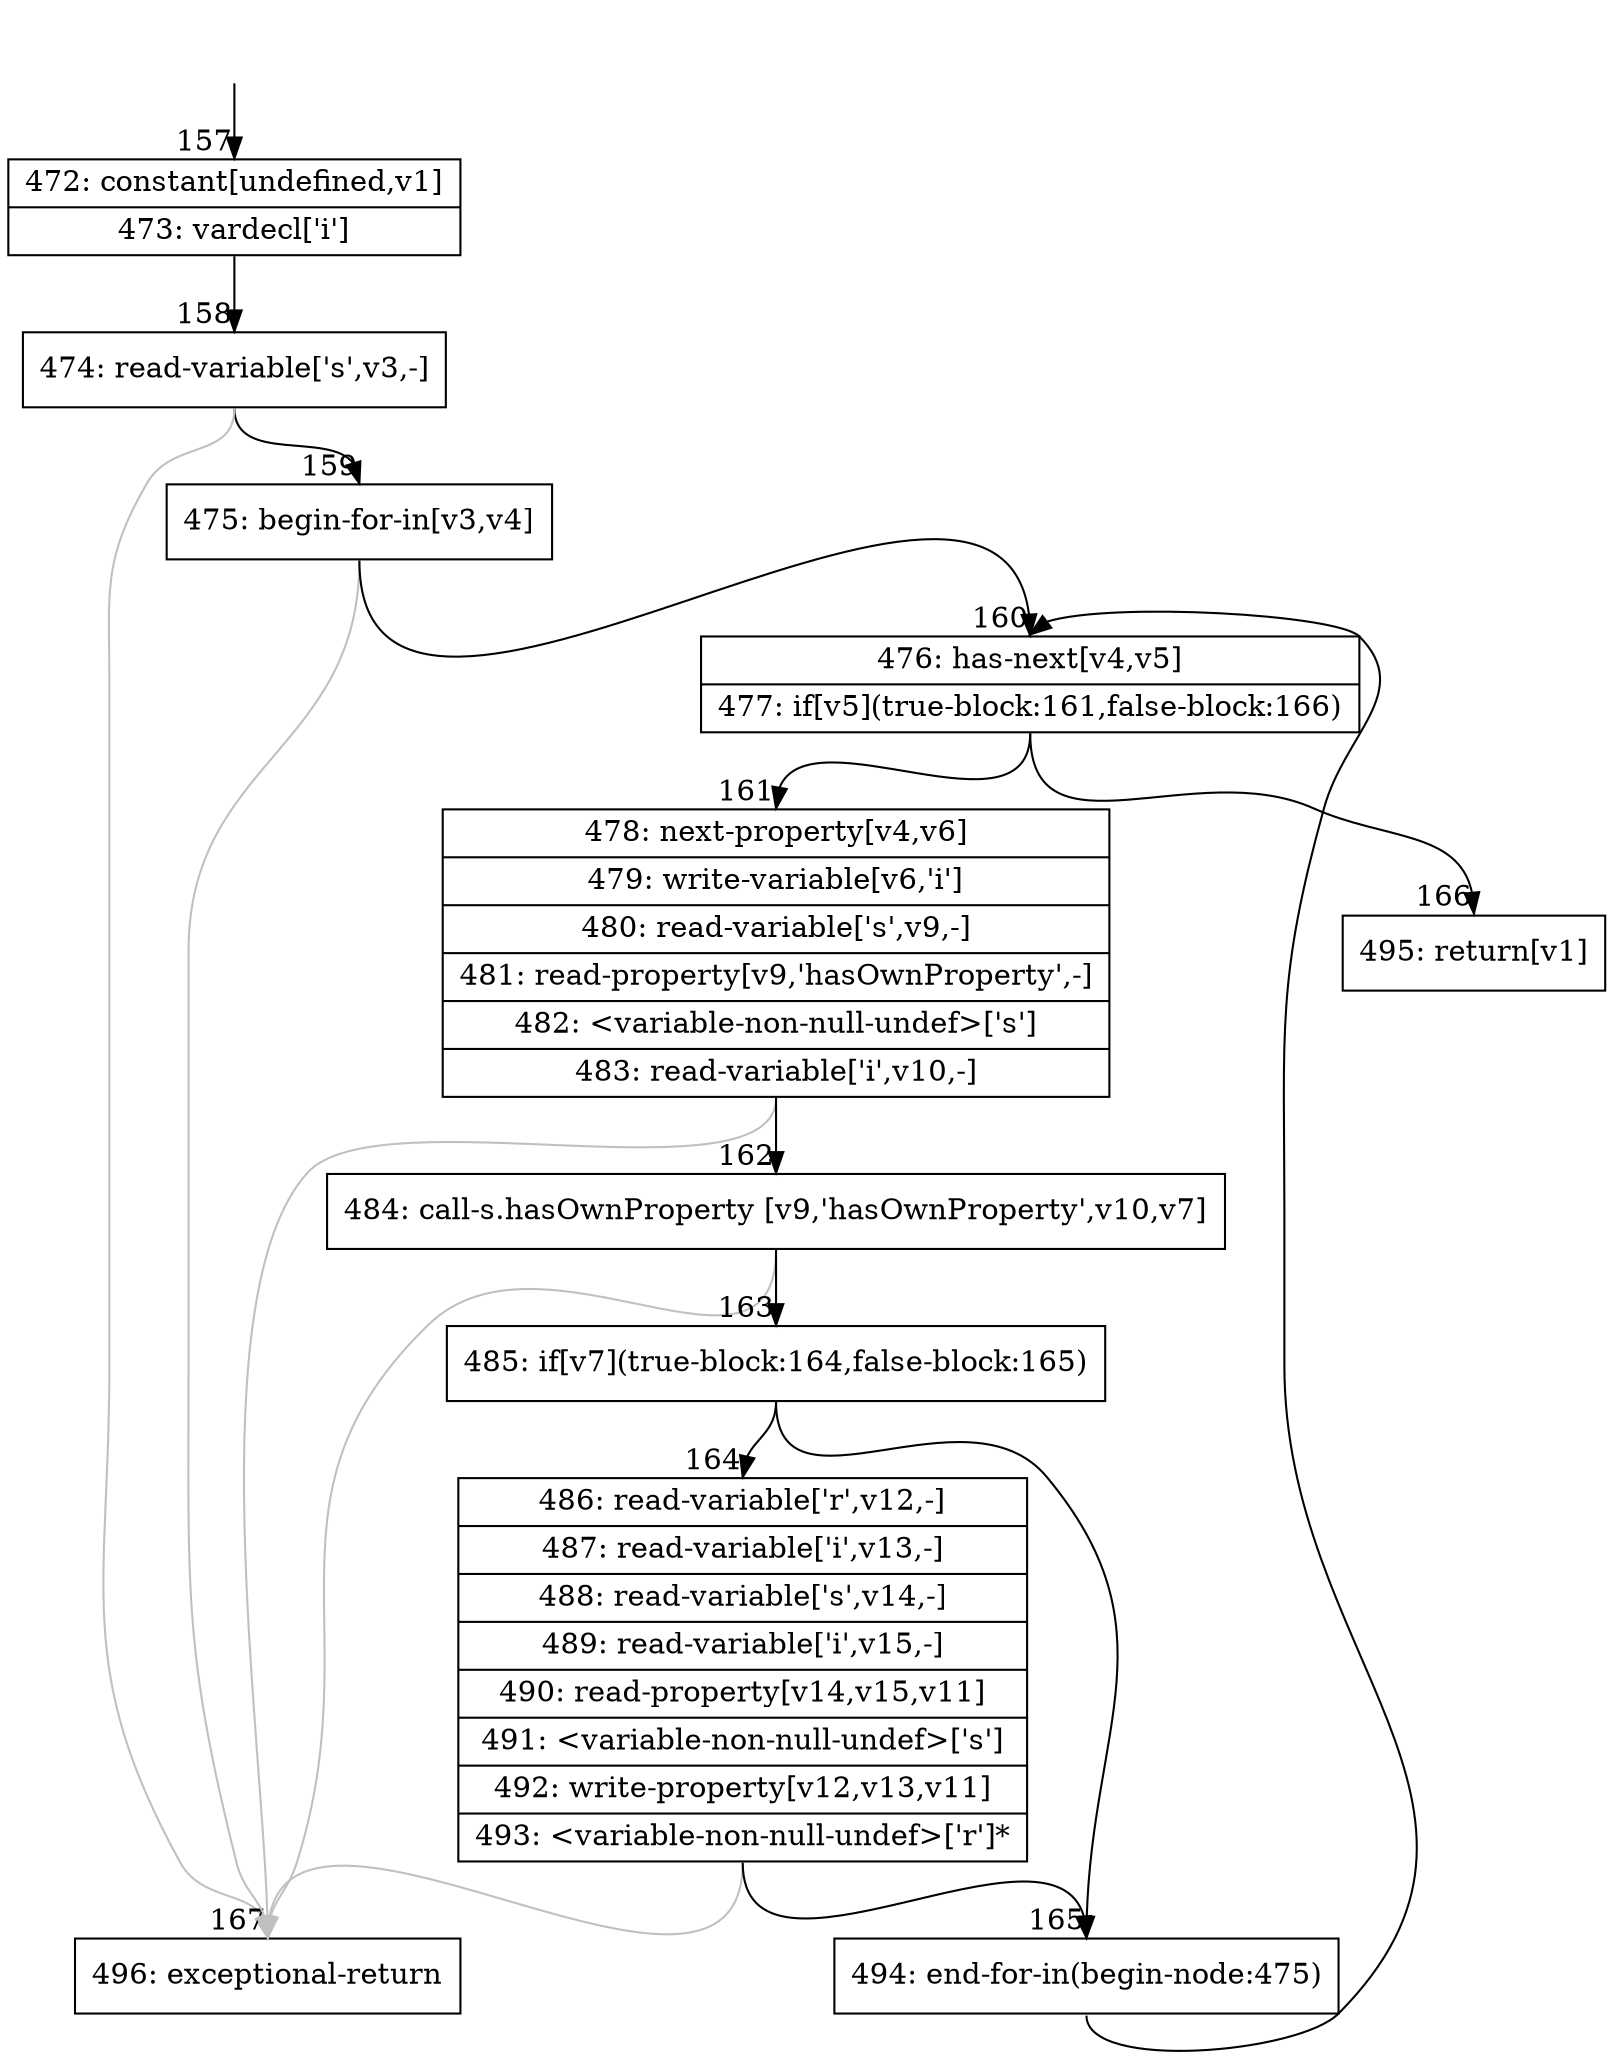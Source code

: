 digraph {
rankdir="TD"
BB_entry10[shape=none,label=""];
BB_entry10 -> BB157 [tailport=s, headport=n, headlabel="    157"]
BB157 [shape=record label="{472: constant[undefined,v1]|473: vardecl['i']}" ] 
BB157 -> BB158 [tailport=s, headport=n, headlabel="      158"]
BB158 [shape=record label="{474: read-variable['s',v3,-]}" ] 
BB158 -> BB159 [tailport=s, headport=n, headlabel="      159"]
BB158 -> BB167 [tailport=s, headport=n, color=gray, headlabel="      167"]
BB159 [shape=record label="{475: begin-for-in[v3,v4]}" ] 
BB159 -> BB160 [tailport=s, headport=n, headlabel="      160"]
BB159 -> BB167 [tailport=s, headport=n, color=gray]
BB160 [shape=record label="{476: has-next[v4,v5]|477: if[v5](true-block:161,false-block:166)}" ] 
BB160 -> BB161 [tailport=s, headport=n, headlabel="      161"]
BB160 -> BB166 [tailport=s, headport=n, headlabel="      166"]
BB161 [shape=record label="{478: next-property[v4,v6]|479: write-variable[v6,'i']|480: read-variable['s',v9,-]|481: read-property[v9,'hasOwnProperty',-]|482: \<variable-non-null-undef\>['s']|483: read-variable['i',v10,-]}" ] 
BB161 -> BB162 [tailport=s, headport=n, headlabel="      162"]
BB161 -> BB167 [tailport=s, headport=n, color=gray]
BB162 [shape=record label="{484: call-s.hasOwnProperty [v9,'hasOwnProperty',v10,v7]}" ] 
BB162 -> BB163 [tailport=s, headport=n, headlabel="      163"]
BB162 -> BB167 [tailport=s, headport=n, color=gray]
BB163 [shape=record label="{485: if[v7](true-block:164,false-block:165)}" ] 
BB163 -> BB164 [tailport=s, headport=n, headlabel="      164"]
BB163 -> BB165 [tailport=s, headport=n, headlabel="      165"]
BB164 [shape=record label="{486: read-variable['r',v12,-]|487: read-variable['i',v13,-]|488: read-variable['s',v14,-]|489: read-variable['i',v15,-]|490: read-property[v14,v15,v11]|491: \<variable-non-null-undef\>['s']|492: write-property[v12,v13,v11]|493: \<variable-non-null-undef\>['r']*}" ] 
BB164 -> BB165 [tailport=s, headport=n]
BB164 -> BB167 [tailport=s, headport=n, color=gray]
BB165 [shape=record label="{494: end-for-in(begin-node:475)}" ] 
BB165 -> BB160 [tailport=s, headport=n]
BB166 [shape=record label="{495: return[v1]}" ] 
BB167 [shape=record label="{496: exceptional-return}" ] 
//#$~ 190
}
